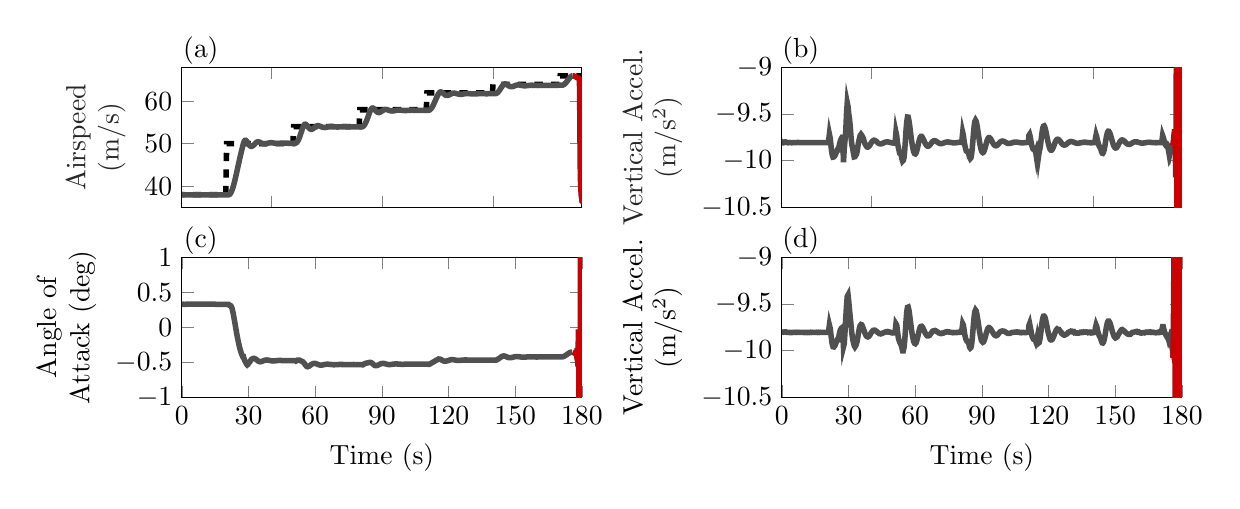 % This file was created by matlab2tikz.
%
%The latest updates can be retrieved from
%  http://www.mathworks.com/matlabcentral/fileexchange/22022-matlab2tikz-matlab2tikz
%where you can also make suggestions and rate matlab2tikz.
%

\definecolor{mycolor1}{rgb}{0.314,0.314,0.314}%
\definecolor{red}{rgb}{0.8,0,0}%
\begin{tikzpicture}

\begin{axis}[%
width=2in,
height=0.70in,
at={(0in,0in)},
scale only axis,
xmin=10,
xmax=190,
ymin=35,
ymax=68,
xticklabels={\empty},
ylabel style={font=\color{white!15!black}},
ylabel={Airspeed \\ (m/s)},
ylabel style={align=center},
title={(a)},
title style = {yshift=-3mm, xshift=-23mm},
axis background/.style={fill=white}
]
\addplot [color=black, dashed, line width=2.0pt]
  table[row sep=crcr]{%
0	38.0\\
0.319	38.0\\
28.932	38.0\\
29.339	38.0\\
29.743	38.0\\
30.15	50.0\\
59.958	50.0\\
60.298	54.0\\
89.763	54.0\\
90.082	58.0\\
119.684	58.0\\
119.981	58.0\\
120.28	62.0\\
149.455	62.0\\
149.732	62.0\\
150.008	64.0\\
179.686	64.0\\
179.958	64.0\\
180.228	66.0\\
180.501	66.0\\
197.532	66.0\\
};\label{line:ref}
\addplot [color=mycolor1, line width=2.0pt]
  table[row sep=crcr]{%
0	38.0\\
0.319	37.981\\
0.632	37.959\\
1.014	37.921\\
1.4	37.889\\
1.803	37.884\\
2.209	37.906\\
2.613	37.938\\
3.017	37.971\\
3.424	37.996\\
3.828	38.007\\
4.232	38.004\\
4.638	37.99\\
5.045	37.969\\
5.449	37.947\\
5.853	37.927\\
6.259	37.912\\
6.665	37.904\\
7.069	37.904\\
7.475	37.909\\
7.88	37.918\\
8.284	37.929\\
8.691	37.939\\
9.096	37.947\\
9.503	37.952\\
9.907	37.954\\
10.312	37.952\\
10.718	37.949\\
11.122	37.945\\
11.529	37.941\\
11.933	37.938\\
12.337	37.936\\
12.745	37.936\\
13.149	37.937\\
13.553	37.938\\
13.959	37.941\\
14.364	37.943\\
14.768	37.946\\
15.151	37.947\\
15.555	37.948\\
15.963	37.948\\
16.368	37.948\\
16.773	37.947\\
17.18	37.947\\
17.584	37.946\\
17.99	37.946\\
18.396	37.946\\
18.8	37.946\\
19.206	37.947\\
19.611	37.947\\
20.015	37.948\\
20.421	37.949\\
20.827	37.95\\
21.231	37.95\\
21.638	37.95\\
22.042	37.951\\
22.449	37.951\\
22.853	37.951\\
23.259	37.951\\
23.664	37.951\\
24.069	37.951\\
24.475	37.951\\
24.88	37.952\\
25.285	37.952\\
25.69	37.953\\
26.094	37.953\\
26.501	37.953\\
26.905	37.954\\
27.312	37.954\\
27.716	37.954\\
28.123	37.954\\
28.527	37.955\\
28.932	37.955\\
29.339	37.955\\
29.743	37.955\\
30.15	37.956\\
30.554	37.956\\
30.959	37.958\\
31.365	38.019\\
31.772	38.218\\
32.179	38.576\\
32.587	39.085\\
32.994	39.719\\
33.4	40.458\\
33.807	41.286\\
34.216	42.187\\
34.633	43.161\\
35.043	44.158\\
35.45	45.143\\
35.858	46.102\\
36.266	47.038\\
36.666	47.93\\
37.034	48.731\\
37.383	49.47\\
37.709	50.079\\
38.053	50.539\\
38.387	50.772\\
38.72	50.791\\
39.057	50.642\\
39.407	50.382\\
39.755	50.09\\
40.099	49.818\\
40.446	49.596\\
40.791	49.446\\
41.144	49.376\\
41.492	49.389\\
41.84	49.477\\
42.189	49.623\\
42.532	49.804\\
42.873	49.994\\
43.217	50.174\\
43.558	50.319\\
43.897	50.412\\
44.237	50.45\\
44.575	50.434\\
44.914	50.376\\
45.252	50.291\\
45.593	50.193\\
45.935	50.099\\
46.278	50.021\\
46.621	49.965\\
46.962	49.936\\
47.304	49.935\\
47.649	49.958\\
47.993	49.998\\
48.33	50.05\\
48.672	50.105\\
49.013	50.155\\
49.355	50.195\\
49.695	50.221\\
50.036	50.231\\
50.381	50.225\\
50.723	50.207\\
51.067	50.181\\
51.411	50.15\\
51.753	50.121\\
52.098	50.096\\
52.441	50.078\\
52.781	50.068\\
53.124	50.067\\
53.465	50.073\\
53.811	50.085\\
54.152	50.099\\
54.493	50.115\\
54.835	50.129\\
55.177	50.141\\
55.517	50.148\\
55.856	50.15\\
56.198	50.147\\
56.541	50.142\\
56.885	50.133\\
57.229	50.124\\
57.57	50.114\\
57.912	50.106\\
58.251	50.101\\
58.592	50.097\\
58.935	50.096\\
59.276	50.098\\
59.616	50.101\\
59.958	50.105\\
60.298	50.109\\
60.641	50.113\\
60.985	50.118\\
61.327	50.165\\
61.665	50.293\\
62.005	50.516\\
62.341	50.822\\
62.677	51.202\\
63.011	51.646\\
63.339	52.134\\
63.661	52.648\\
63.986	53.181\\
64.309	53.676\\
64.624	54.089\\
64.94	54.393\\
65.251	54.561\\
65.566	54.593\\
65.882	54.507\\
66.195	54.34\\
66.511	54.129\\
66.834	53.906\\
67.152	53.709\\
67.473	53.548\\
67.793	53.442\\
68.114	53.393\\
68.433	53.402\\
68.753	53.461\\
69.075	53.563\\
69.394	53.691\\
69.716	53.833\\
70.037	53.971\\
70.355	54.089\\
70.673	54.177\\
70.992	54.228\\
71.308	54.241\\
71.626	54.219\\
71.944	54.17\\
72.261	54.104\\
72.579	54.03\\
72.898	53.958\\
73.212	53.897\\
73.53	53.851\\
73.847	53.824\\
74.169	53.815\\
74.488	53.825\\
74.811	53.851\\
75.13	53.887\\
75.449	53.928\\
75.769	53.97\\
76.086	54.008\\
76.405	54.038\\
76.721	54.057\\
77.039	54.066\\
77.357	54.063\\
77.678	54.051\\
77.994	54.033\\
78.314	54.01\\
78.631	53.988\\
78.947	53.967\\
79.263	53.95\\
79.579	53.939\\
79.899	53.933\\
80.219	53.934\\
80.536	53.939\\
80.856	53.949\\
81.173	53.961\\
81.492	53.974\\
81.811	53.986\\
82.13	53.996\\
82.45	54.004\\
82.765	54.008\\
83.083	54.008\\
83.402	54.006\\
83.719	54.001\\
84.041	53.995\\
84.357	53.988\\
84.673	53.981\\
84.99	53.976\\
85.31	53.971\\
85.63	53.969\\
85.949	53.968\\
86.269	53.969\\
86.587	53.972\\
86.904	53.975\\
87.226	53.979\\
87.544	53.983\\
87.865	53.986\\
88.182	53.989\\
88.498	53.991\\
88.815	53.992\\
89.13	53.991\\
89.447	53.99\\
89.763	53.989\\
90.082	53.987\\
90.4	53.984\\
90.72	53.983\\
91.039	53.985\\
91.358	54.029\\
91.676	54.14\\
91.992	54.323\\
92.305	54.569\\
92.614	54.868\\
92.929	55.223\\
93.241	55.615\\
93.548	56.034\\
93.852	56.474\\
94.16	56.93\\
94.461	57.362\\
94.762	57.748\\
95.059	58.059\\
95.35	58.274\\
95.646	58.391\\
95.941	58.405\\
96.234	58.335\\
96.529	58.202\\
96.825	58.032\\
97.12	57.852\\
97.418	57.681\\
97.712	57.538\\
98.012	57.428\\
98.313	57.362\\
98.614	57.341\\
98.914	57.364\\
99.213	57.423\\
99.512	57.511\\
99.812	57.619\\
100.114	57.733\\
100.407	57.842\\
100.702	57.937\\
101.001	58.012\\
101.296	58.06\\
101.591	58.079\\
101.886	58.072\\
102.181	58.042\\
102.477	57.996\\
102.773	57.94\\
103.07	57.88\\
103.366	57.823\\
103.663	57.775\\
103.958	57.739\\
104.256	57.716\\
104.553	57.708\\
104.85	57.714\\
105.147	57.731\\
105.444	57.758\\
105.74	57.79\\
106.036	57.824\\
106.337	57.858\\
106.633	57.886\\
106.929	57.909\\
107.226	57.923\\
107.521	57.929\\
107.818	57.928\\
108.115	57.919\\
108.409	57.906\\
108.705	57.889\\
109.001	57.872\\
109.296	57.855\\
109.596	57.84\\
109.891	57.829\\
110.188	57.822\\
110.482	57.819\\
110.779	57.821\\
111.075	57.826\\
111.373	57.835\\
111.672	57.845\\
111.97	57.855\\
112.264	57.866\\
112.554	57.875\\
112.851	57.882\\
113.147	57.887\\
113.445	57.889\\
113.742	57.89\\
114.038	57.888\\
114.336	57.884\\
114.635	57.879\\
114.93	57.874\\
115.226	57.87\\
115.524	57.865\\
115.82	57.862\\
116.12	57.86\\
116.42	57.86\\
116.715	57.861\\
117.01	57.863\\
117.311	57.866\\
117.607	57.869\\
117.905	57.872\\
118.201	57.876\\
118.496	57.879\\
118.793	57.882\\
119.09	57.884\\
119.388	57.885\\
119.684	57.885\\
119.981	57.885\\
120.28	57.884\\
120.575	57.883\\
120.873	57.882\\
121.168	57.894\\
121.469	57.949\\
121.765	58.055\\
122.06	58.213\\
122.355	58.416\\
122.647	58.657\\
122.937	58.93\\
123.224	59.228\\
123.517	59.553\\
123.804	59.889\\
124.088	60.235\\
124.373	60.576\\
124.656	60.903\\
124.938	61.219\\
125.217	61.52\\
125.499	61.782\\
125.774	61.982\\
126.053	62.121\\
126.331	62.193\\
126.61	62.199\\
126.886	62.15\\
127.166	62.058\\
127.441	61.942\\
127.718	61.813\\
127.997	61.685\\
128.274	61.571\\
128.553	61.478\\
128.834	61.411\\
129.11	61.375\\
129.393	61.368\\
129.675	61.39\\
129.956	61.435\\
130.234	61.499\\
130.513	61.574\\
130.79	61.653\\
131.069	61.731\\
131.348	61.8\\
131.625	61.856\\
131.906	61.896\\
132.181	61.917\\
132.464	61.92\\
132.739	61.907\\
133.017	61.881\\
133.293	61.846\\
133.572	61.805\\
133.851	61.764\\
134.129	61.724\\
134.406	61.691\\
134.688	61.665\\
134.969	61.648\\
135.249	61.64\\
135.529	61.643\\
135.812	61.653\\
136.089	61.67\\
136.368	61.692\\
136.644	61.716\\
136.921	61.74\\
137.197	61.763\\
137.477	61.783\\
137.755	61.798\\
138.033	61.807\\
138.312	61.812\\
138.588	61.811\\
138.869	61.806\\
139.147	61.797\\
139.422	61.787\\
139.703	61.775\\
139.984	61.763\\
140.26	61.752\\
140.538	61.744\\
140.817	61.737\\
141.097	61.734\\
141.373	61.734\\
141.656	61.736\\
141.935	61.741\\
142.215	61.747\\
142.493	61.755\\
142.77	61.763\\
143.046	61.771\\
143.325	61.778\\
143.601	61.784\\
143.881	61.788\\
144.16	61.791\\
144.439	61.792\\
144.717	61.792\\
145.0	61.791\\
145.277	61.788\\
145.557	61.786\\
145.837	61.783\\
146.116	61.78\\
146.396	61.777\\
146.674	61.776\\
146.954	61.775\\
147.227	61.775\\
147.501	61.776\\
147.783	61.777\\
148.06	61.779\\
148.341	61.782\\
148.618	61.785\\
148.894	61.788\\
149.175	61.791\\
149.455	61.793\\
149.732	61.796\\
150.008	61.797\\
150.285	61.798\\
150.561	61.799\\
150.836	61.8\\
151.112	61.806\\
151.389	61.838\\
151.665	61.905\\
151.942	62.007\\
152.221	62.142\\
152.499	62.306\\
152.774	62.492\\
153.042	62.692\\
153.314	62.911\\
153.588	63.14\\
153.863	63.368\\
154.138	63.58\\
154.408	63.763\\
154.679	63.911\\
154.952	64.015\\
155.223	64.072\\
155.497	64.085\\
155.767	64.057\\
156.039	63.998\\
156.312	63.915\\
156.58	63.823\\
156.854	63.725\\
157.124	63.635\\
157.399	63.556\\
157.674	63.495\\
157.945	63.456\\
158.218	63.438\\
158.487	63.441\\
158.763	63.464\\
159.034	63.502\\
159.307	63.553\\
159.582	63.61\\
159.85	63.668\\
160.125	63.724\\
160.397	63.773\\
160.667	63.812\\
160.937	63.838\\
161.212	63.852\\
161.48	63.853\\
161.748	63.843\\
162.015	63.824\\
162.29	63.797\\
162.558	63.768\\
162.83	63.737\\
163.104	63.708\\
163.371	63.684\\
163.642	63.664\\
163.917	63.65\\
164.19	63.644\\
164.465	63.645\\
164.738	63.652\\
165.013	63.664\\
165.29	63.68\\
165.56	63.698\\
165.836	63.717\\
166.106	63.734\\
166.382	63.75\\
166.653	63.763\\
166.928	63.772\\
167.201	63.777\\
167.469	63.778\\
167.744	63.776\\
168.012	63.771\\
168.286	63.764\\
168.557	63.756\\
168.83	63.747\\
169.103	63.738\\
169.374	63.731\\
169.646	63.726\\
169.91	63.722\\
170.184	63.721\\
170.454	63.722\\
170.721	63.724\\
170.993	63.728\\
171.264	63.734\\
171.534	63.74\\
171.804	63.746\\
172.075	63.752\\
172.35	63.758\\
172.622	63.763\\
172.893	63.766\\
173.165	63.769\\
173.439	63.77\\
173.711	63.77\\
173.983	63.769\\
174.255	63.768\\
174.526	63.766\\
174.795	63.764\\
175.063	63.762\\
175.33	63.76\\
175.601	63.759\\
175.876	63.758\\
176.15	63.758\\
176.424	63.759\\
176.696	63.76\\
176.969	63.762\\
177.242	63.764\\
177.517	63.767\\
177.784	63.769\\
178.053	63.772\\
178.329	63.774\\
178.601	63.776\\
178.87	63.778\\
179.14	63.779\\
179.414	63.78\\
179.686	63.781\\
179.958	63.782\\
180.228	63.782\\
180.501	63.782\\
180.78	63.782\\
181.049	63.784\\
181.321	63.805\\
181.598	63.854\\
181.867	63.93\\
182.137	64.032\\
182.407	64.158\\
182.677	64.304\\
182.943	64.463\\
183.214	64.639\\
183.482	64.824\\
183.749	65.015\\
184.015	65.204\\
184.284	65.389\\
184.55	65.564\\
184.817	65.719\\
185.083	65.844\\
185.338	65.932\\
185.579	65.985\\
185.808	66.008\\
};\label{line:com}

\addplot [color=red, line width=2.0pt]
  table[row sep=crcr]{%
185.808	66.008\\
186.025	66.007\\
186.229	65.988\\
186.418	65.956\\
186.597	65.917\\
186.766	65.874\\
186.932	65.829\\
187.088	65.783\\
187.237	65.739\\
187.382	65.696\\
187.516	65.66\\
187.654	65.625\\
187.785	65.59\\
187.921	65.555\\
188.053	65.53\\
188.19	65.508\\
188.307	65.482\\
188.432	65.455\\
188.552	65.431\\
188.689	65.378\\
188.826	65.105\\
188.968	63.026\\
189.108	52.512\\
189.3	41.966\\
189.653	37.989\\
190.043	36.442\\
190.411	36.326\\
190.817	36.405\\
191.203	36.616\\
191.561	37.092\\
191.997	37.752\\
192.404	38.435\\
192.811	39.21\\
193.217	40.051\\
193.624	40.939\\
194.032	41.867\\
194.44	42.824\\
194.847	43.775\\
195.256	44.703\\
195.664	45.608\\
196.073	46.488\\
196.477	47.337\\
196.83	48.065\\
197.021	48.474\\
197.263	48.944\\
197.532	49.288\\
};
\end{axis}

\begin{axis}[%
width=2in,
height=0.70in,
at={(3in,0in)},
scale only axis,
xmin=10,
xmax=190,
ymin=-10.5,
ymax=-9,
ylabel style={font=\color{white!15!black}},
ylabel={Vertical Accel. \\ (m/s$^2$)},
xticklabels={\empty},
ylabel style={align=center},
title style = {yshift=-3mm, xshift=-23mm},
title={(b)},
axis background/.style={fill=white}
]
\addplot [color=mycolor1, line width=2.0pt]
  table[row sep=crcr]{%
0	-9.775\\
10 10\\
0.319	-9.875\\
0.632	-9.912\\
1.014	-9.725\\
1.4	-9.999\\
1.803	-9.818\\
2.209	-9.618\\
2.613	-9.683\\
3.017	-9.889\\
3.424	-9.921\\
3.828	-9.783\\
4.232	-9.704\\
4.638	-9.765\\
5.045	-9.836\\
5.449	-9.816\\
5.853	-9.759\\
6.259	-9.761\\
6.665	-9.809\\
7.069	-9.832\\
7.475	-9.812\\
7.88	-9.793\\
8.284	-9.804\\
8.691	-9.821\\
9.096	-9.818\\
9.503	-9.802\\
9.907	-9.796\\
10.312	-9.803\\
10.718	-9.808\\
11.122	-9.804\\
11.529	-9.799\\
11.933	-9.801\\
12.337	-9.807\\
12.745	-9.809\\
13.149	-9.807\\
13.553	-9.806\\
13.959	-9.808\\
14.364	-9.809\\
14.768	-9.808\\
15.151	-9.806\\
15.555	-9.806\\
15.963	-9.806\\
16.368	-9.806\\
16.773	-9.806\\
17.18	-9.805\\
17.584	-9.806\\
17.99	-9.806\\
18.396	-9.807\\
18.8	-9.807\\
19.206	-9.807\\
19.611	-9.807\\
20.015	-9.807\\
20.421	-9.807\\
20.827	-9.807\\
21.231	-9.807\\
21.638	-9.807\\
22.042	-9.806\\
22.449	-9.806\\
22.853	-9.806\\
23.259	-9.806\\
23.664	-9.806\\
24.069	-9.807\\
24.475	-9.807\\
24.88	-9.807\\
25.285	-9.807\\
25.69	-9.807\\
26.094	-9.807\\
26.501	-9.807\\
26.905	-9.807\\
27.312	-9.807\\
27.716	-9.807\\
28.123	-9.807\\
28.527	-9.807\\
28.932	-9.807\\
29.339	-9.807\\
29.743	-9.807\\
30.15	-9.807\\
30.554	-9.807\\
30.959	-9.801\\
31.365	-9.717\\
31.772	-9.764\\
32.179	-9.861\\
32.587	-9.933\\
32.994	-9.962\\
33.4	-9.96\\
33.807	-9.948\\
34.216	-9.928\\
34.633	-9.901\\
35.043	-9.881\\
35.45	-9.882\\
35.858	-9.83\\
36.266	-9.791\\
36.666	-9.767\\
37.034	-9.752\\
37.383	-9.754\\
37.709	-10.017\\
38.053	-9.87\\
38.387	-9.783\\
38.72	-9.693\\
39.057	-9.505\\
39.407	-9.38\\
39.755	-9.42\\
40.099	-9.504\\
40.446	-9.559\\
40.791	-9.645\\
41.144	-9.759\\
41.492	-9.83\\
41.84	-9.868\\
42.189	-9.919\\
42.532	-9.96\\
42.873	-9.958\\
43.217	-9.944\\
43.558	-9.932\\
43.897	-9.895\\
44.237	-9.838\\
44.575	-9.794\\
44.914	-9.76\\
45.252	-9.729\\
45.593	-9.718\\
45.935	-9.729\\
46.278	-9.744\\
46.621	-9.763\\
46.962	-9.789\\
47.304	-9.813\\
47.649	-9.83\\
47.993	-9.844\\
48.33	-9.854\\
48.672	-9.855\\
49.013	-9.85\\
49.355	-9.842\\
49.695	-9.83\\
50.036	-9.816\\
50.381	-9.802\\
50.723	-9.792\\
51.067	-9.785\\
51.411	-9.781\\
51.753	-9.783\\
52.098	-9.787\\
52.441	-9.793\\
52.781	-9.8\\
53.124	-9.808\\
53.465	-9.814\\
53.811	-9.818\\
54.152	-9.82\\
54.493	-9.821\\
54.835	-9.819\\
55.177	-9.817\\
55.517	-9.813\\
55.856	-9.809\\
56.198	-9.805\\
56.541	-9.802\\
56.885	-9.8\\
57.229	-9.799\\
57.57	-9.799\\
57.912	-9.801\\
58.251	-9.802\\
58.592	-9.805\\
58.935	-9.807\\
59.276	-9.809\\
59.616	-9.81\\
59.958	-9.811\\
60.298	-9.811\\
60.641	-9.811\\
60.985	-9.797\\
61.327	-9.695\\
61.665	-9.733\\
62.005	-9.809\\
62.341	-9.852\\
62.677	-9.887\\
63.011	-9.921\\
63.339	-9.926\\
63.661	-9.935\\
63.986	-9.98\\
64.309	-10.005\\
64.624	-9.997\\
64.94	-9.97\\
65.251	-9.898\\
65.566	-9.784\\
65.882	-9.669\\
66.195	-9.58\\
66.511	-9.533\\
66.834	-9.534\\
67.152	-9.569\\
67.473	-9.621\\
67.793	-9.681\\
68.114	-9.742\\
68.433	-9.798\\
68.753	-9.845\\
69.075	-9.884\\
69.394	-9.911\\
69.716	-9.925\\
70.037	-9.928\\
70.355	-9.918\\
70.673	-9.897\\
70.992	-9.867\\
71.308	-9.832\\
71.626	-9.798\\
71.944	-9.769\\
72.261	-9.75\\
72.579	-9.741\\
72.898	-9.741\\
73.212	-9.75\\
73.53	-9.764\\
73.847	-9.78\\
74.169	-9.798\\
74.488	-9.815\\
74.811	-9.828\\
75.13	-9.838\\
75.449	-9.844\\
75.769	-9.846\\
76.086	-9.843\\
76.405	-9.837\\
76.721	-9.828\\
77.039	-9.818\\
77.357	-9.808\\
77.678	-9.798\\
77.994	-9.792\\
78.314	-9.788\\
78.631	-9.786\\
78.947	-9.787\\
79.263	-9.791\\
79.579	-9.795\\
79.899	-9.801\\
80.219	-9.806\\
80.536	-9.811\\
80.856	-9.814\\
81.173	-9.817\\
81.492	-9.818\\
81.811	-9.818\\
82.13	-9.816\\
82.45	-9.814\\
82.765	-9.811\\
83.083	-9.808\\
83.402	-9.805\\
83.719	-9.803\\
84.041	-9.801\\
84.357	-9.8\\
84.673	-9.8\\
84.99	-9.801\\
85.31	-9.802\\
85.63	-9.804\\
85.949	-9.805\\
86.269	-9.807\\
86.587	-9.808\\
86.904	-9.809\\
87.226	-9.81\\
87.544	-9.81\\
87.865	-9.81\\
88.182	-9.809\\
88.498	-9.808\\
88.815	-9.807\\
89.13	-9.806\\
89.447	-9.805\\
89.763	-9.805\\
90.082	-9.805\\
90.4	-9.804\\
90.72	-9.805\\
91.039	-9.777\\
91.358	-9.698\\
91.676	-9.73\\
91.992	-9.794\\
92.305	-9.833\\
92.614	-9.867\\
92.929	-9.895\\
93.241	-9.902\\
93.548	-9.904\\
93.852	-9.909\\
94.16	-9.936\\
94.461	-9.964\\
94.762	-9.978\\
95.059	-9.97\\
95.35	-9.936\\
95.646	-9.873\\
95.941	-9.788\\
96.234	-9.7\\
96.529	-9.627\\
96.825	-9.581\\
97.12	-9.567\\
97.418	-9.579\\
97.712	-9.61\\
98.012	-9.653\\
98.313	-9.701\\
98.614	-9.75\\
98.914	-9.796\\
99.213	-9.836\\
99.512	-9.87\\
99.812	-9.894\\
100.114	-9.909\\
100.407	-9.914\\
100.702	-9.91\\
101.001	-9.896\\
101.296	-9.875\\
101.591	-9.85\\
101.886	-9.822\\
102.181	-9.797\\
102.477	-9.776\\
102.773	-9.761\\
103.07	-9.754\\
103.366	-9.754\\
103.663	-9.759\\
103.958	-9.768\\
104.256	-9.78\\
104.553	-9.794\\
104.85	-9.807\\
105.147	-9.819\\
105.444	-9.829\\
105.74	-9.836\\
106.036	-9.84\\
106.337	-9.841\\
106.633	-9.839\\
106.929	-9.834\\
107.226	-9.827\\
107.521	-9.819\\
107.818	-9.811\\
108.115	-9.804\\
108.409	-9.797\\
108.705	-9.793\\
109.001	-9.791\\
109.296	-9.79\\
109.596	-9.791\\
109.891	-9.794\\
110.188	-9.797\\
110.482	-9.801\\
110.779	-9.806\\
111.075	-9.809\\
111.373	-9.813\\
111.672	-9.815\\
111.97	-9.816\\
112.264	-9.816\\
112.554	-9.816\\
112.851	-9.814\\
113.147	-9.812\\
113.445	-9.81\\
113.742	-9.808\\
114.038	-9.805\\
114.336	-9.804\\
114.635	-9.802\\
114.93	-9.801\\
115.226	-9.801\\
115.524	-9.801\\
115.82	-9.802\\
116.12	-9.803\\
116.42	-9.805\\
116.715	-9.806\\
117.01	-9.807\\
117.311	-9.808\\
117.607	-9.809\\
117.905	-9.809\\
118.201	-9.809\\
118.496	-9.809\\
118.793	-9.809\\
119.09	-9.808\\
119.388	-9.807\\
119.684	-9.807\\
119.981	-9.806\\
120.28	-9.805\\
120.575	-9.805\\
120.873	-9.804\\
121.168	-9.73\\
121.469	-9.719\\
121.765	-9.745\\
122.06	-9.792\\
122.355	-9.829\\
122.647	-9.852\\
122.937	-9.872\\
123.224	-9.881\\
123.517	-9.885\\
123.804	-9.885\\
124.088	-9.89\\
124.373	-9.935\\
124.656	-9.88\\
124.938	-9.86\\
125.217	-9.875\\
125.499	-9.95\\
125.774	-9.904\\
126.053	-9.878\\
126.331	-9.844\\
126.61	-9.783\\
126.886	-9.73\\
127.166	-9.682\\
127.441	-9.647\\
127.718	-9.631\\
127.997	-9.628\\
128.274	-9.641\\
128.553	-9.662\\
128.834	-9.692\\
129.11	-9.724\\
129.393	-9.758\\
129.675	-9.792\\
129.956	-9.822\\
130.234	-9.848\\
130.513	-9.868\\
130.79	-9.882\\
131.069	-9.888\\
131.348	-9.888\\
131.625	-9.881\\
131.906	-9.869\\
132.181	-9.854\\
132.464	-9.836\\
132.739	-9.818\\
133.017	-9.801\\
133.293	-9.788\\
133.572	-9.778\\
133.851	-9.772\\
134.129	-9.771\\
134.406	-9.773\\
134.688	-9.778\\
134.969	-9.786\\
135.249	-9.794\\
135.529	-9.803\\
135.812	-9.813\\
136.089	-9.82\\
136.368	-9.827\\
136.644	-9.831\\
136.921	-9.833\\
137.197	-9.833\\
137.477	-9.832\\
137.755	-9.828\\
138.033	-9.824\\
138.312	-9.819\\
138.588	-9.813\\
138.869	-9.807\\
139.147	-9.803\\
139.422	-9.799\\
139.703	-9.797\\
139.984	-9.795\\
140.26	-9.796\\
140.538	-9.797\\
140.817	-9.798\\
141.097	-9.801\\
141.373	-9.803\\
141.656	-9.806\\
141.935	-9.809\\
142.215	-9.811\\
142.493	-9.813\\
142.77	-9.814\\
143.046	-9.814\\
143.325	-9.814\\
143.601	-9.813\\
143.881	-9.812\\
144.16	-9.81\\
144.439	-9.809\\
144.717	-9.807\\
145.0	-9.806\\
145.277	-9.805\\
145.557	-9.804\\
145.837	-9.803\\
146.116	-9.803\\
146.396	-9.803\\
146.674	-9.803\\
146.954	-9.804\\
147.227	-9.804\\
147.501	-9.806\\
147.783	-9.807\\
148.06	-9.807\\
148.341	-9.808\\
148.618	-9.808\\
148.894	-9.809\\
149.175	-9.808\\
149.455	-9.809\\
149.732	-9.808\\
150.008	-9.808\\
150.285	-9.807\\
150.561	-9.807\\
150.836	-9.806\\
151.112	-9.759\\
151.389	-9.724\\
151.665	-9.745\\
151.942	-9.778\\
152.221	-9.804\\
152.499	-9.828\\
152.774	-9.844\\
153.042	-9.855\\
153.314	-9.863\\
153.588	-9.885\\
153.863	-9.907\\
154.138	-9.92\\
154.408	-9.922\\
154.679	-9.912\\
154.952	-9.89\\
155.223	-9.859\\
155.497	-9.82\\
155.767	-9.78\\
156.039	-9.743\\
156.312	-9.714\\
156.58	-9.694\\
156.854	-9.685\\
157.124	-9.686\\
157.399	-9.695\\
157.674	-9.711\\
157.945	-9.731\\
158.218	-9.753\\
158.487	-9.777\\
158.763	-9.8\\
159.034	-9.821\\
159.307	-9.839\\
159.582	-9.852\\
159.85	-9.861\\
160.125	-9.865\\
160.397	-9.864\\
160.667	-9.859\\
160.937	-9.85\\
161.212	-9.839\\
161.48	-9.826\\
161.748	-9.814\\
162.015	-9.802\\
162.29	-9.792\\
162.558	-9.785\\
162.83	-9.78\\
163.104	-9.778\\
163.371	-9.78\\
163.642	-9.783\\
163.917	-9.788\\
164.19	-9.794\\
164.465	-9.801\\
164.738	-9.807\\
165.013	-9.814\\
165.29	-9.819\\
165.56	-9.823\\
165.836	-9.825\\
166.106	-9.826\\
166.382	-9.826\\
166.653	-9.824\\
166.928	-9.821\\
167.201	-9.817\\
167.469	-9.813\\
167.744	-9.809\\
168.012	-9.805\\
168.286	-9.803\\
168.557	-9.8\\
168.83	-9.799\\
169.103	-9.798\\
169.374	-9.798\\
169.646	-9.799\\
169.91	-9.8\\
170.184	-9.803\\
170.454	-9.804\\
170.721	-9.806\\
170.993	-9.808\\
171.264	-9.81\\
171.534	-9.811\\
171.804	-9.812\\
172.075	-9.812\\
172.35	-9.812\\
172.622	-9.812\\
172.893	-9.81\\
173.165	-9.81\\
173.439	-9.808\\
173.711	-9.807\\
173.983	-9.806\\
174.255	-9.805\\
174.526	-9.805\\
174.795	-9.804\\
175.063	-9.804\\
175.33	-9.803\\
175.601	-9.804\\
175.876	-9.804\\
176.15	-9.805\\
176.424	-9.806\\
176.696	-9.806\\
176.969	-9.807\\
177.242	-9.807\\
177.517	-9.808\\
177.784	-9.808\\
178.053	-9.808\\
178.329	-9.809\\
178.601	-9.808\\
178.87	-9.808\\
179.14	-9.807\\
179.414	-9.807\\
179.686	-9.806\\
179.958	-9.806\\
180.228	-9.807\\
180.501	-9.805\\
180.78	-9.806\\
181.049	-9.782\\
181.321	-9.732\\
181.598	-9.75\\
181.867	-9.773\\
182.137	-9.797\\
182.407	-9.817\\
182.677	-9.832\\
182.943	-9.842\\
183.214	-9.85\\
183.482	-9.851\\
183.749	-9.857\\
184.015	-9.895\\
184.284	-9.858\\
184.55	-9.867\\
184.817	-9.908\\
185.083	-9.882\\
185.338	-9.871\\
185.579	-9.846\\
185.808	-9.838\\
};

\addplot [color=red, line width=2.0pt]
  table[row sep=crcr]{%
185.808	-9.838\\
186.025	-9.816\\
186.229	-9.776\\
186.418	-9.73\\
186.597	-9.693\\
186.766	-9.693\\
186.932	-9.768\\
187.088	-9.969\\
187.237	-10.18\\
187.382	-9.66\\
187.516	-8.666\\
187.654	-9.623\\
187.785	-11.774\\
187.921	-9.855\\
188.053	-5.74\\
188.19	-10.654\\
188.307	-11.535\\
188.432	-10.805\\
188.552	-15.502\\
188.689	-11.157\\
188.826	97.622\\
188.968	133.325\\
189.108	181.666\\
189.3	178.837\\
189.653	-31.838\\
190.043	61.863\\
190.411	-41.885\\
190.817	-9.937\\
191.203	-5.47\\
191.561	-10.101\\
};
\end{axis}

\begin{axis}[%
width=2in,
height=0.70in,
at={(3in,-.95in)},
scale only axis,
xmin=10,
xmax=190,
xlabel={Time (s)},
ymin=-10.5,
ymax=-9,
xtick = {10,40,70,100,130,160,190},
xticklabels= { 0,30,60,90,120,150,180},
ylabel={Vertical Accel. \\ (m/s$^2$)},
ylabel style={align=center},
title style = {yshift=-3mm, xshift=-23mm},
title={(d)},
axis background/.style={fill=white}
]
\addplot [color=mycolor1, line width=2.0pt]
  table[row sep=crcr]{%
 9.907	-9.803\\
10.312	-9.803\\
10.718	-9.805\\
11.122	-9.801\\
11.529	-9.802\\
11.933	-9.802\\
12.337	-9.806\\
12.745	-9.806\\
13.149	-9.806\\
13.553	-9.808\\
13.959	-9.807\\
14.364	-9.809\\
14.768	-9.807\\
15.151	-9.806\\
15.555	-9.806\\
15.963	-9.805\\
16.368	-9.807\\
16.773	-9.805\\
17.18	-9.806\\
17.584	-9.805\\
17.99	-9.807\\
18.396	-9.806\\
18.8	-9.806\\
19.206	-9.806\\
19.611	-9.807\\
20.015	-9.808\\
20.421	-9.806\\
20.827	-9.808\\
21.231	-9.806\\
21.638	-9.808\\
22.042	-9.806\\
22.449	-9.808\\
22.853	-9.805\\
23.259	-9.807\\
23.664	-9.805\\
24.069	-9.806\\
24.475	-9.806\\
24.88	-9.807\\
25.285	-9.807\\
25.69	-9.805\\
26.094	-9.808\\
26.501	-9.805\\
26.905	-9.807\\
27.312	-9.805\\
27.716	-9.807\\
28.123	-9.806\\
28.527	-9.807\\
28.932	-9.807\\
29.339	-9.807\\
29.743	-9.807\\
30.15	-9.807\\
30.554	-9.807\\
30.959	-9.801\\
31.365	-9.728\\
31.772	-9.768\\
32.179	-9.854\\
32.587	-9.925\\
32.994	-9.96\\
33.4	-9.962\\
33.807	-9.951\\
34.216	-9.928\\
34.633	-9.897\\
35.043	-9.88\\
35.45	-9.882\\
35.858	-9.821\\
36.266	-9.782\\
36.666	-9.764\\
37.034	-9.757\\
37.383	-9.75\\
37.709	-9.961\\
38.053	-9.929\\
38.387	-9.804\\
38.72	-9.654\\
39.057	-9.527\\
39.407	-9.421\\
39.755	-9.406\\
40.099	-9.48\\
40.446	-9.57\\
40.791	-9.651\\
41.144	-9.739\\
41.492	-9.821\\
41.84	-9.877\\
42.189	-9.915\\
42.532	-9.948\\
42.873	-9.962\\
43.217	-9.95\\
43.558	-9.927\\
43.897	-9.896\\
44.237	-9.846\\
44.575	-9.797\\
44.914	-9.758\\
45.252	-9.732\\
45.593	-9.722\\
45.935	-9.725\\
46.278	-9.743\\
46.621	-9.764\\
46.962	-9.787\\
47.304	-9.81\\
47.649	-9.83\\
47.993	-9.845\\
48.33	-9.852\\
48.672	-9.855\\
49.013	-9.851\\
49.355	-9.843\\
49.695	-9.831\\
50.036	-9.817\\
50.381	-9.803\\
50.723	-9.793\\
51.067	-9.784\\
51.411	-9.783\\
51.753	-9.782\\
52.098	-9.787\\
52.441	-9.793\\
52.781	-9.8\\
53.124	-9.807\\
53.465	-9.813\\
53.811	-9.819\\
54.152	-9.819\\
54.493	-9.822\\
54.835	-9.818\\
55.177	-9.818\\
55.517	-9.812\\
55.856	-9.809\\
56.198	-9.805\\
56.541	-9.803\\
56.885	-9.799\\
57.229	-9.801\\
57.57	-9.798\\
57.912	-9.802\\
58.251	-9.801\\
58.592	-9.805\\
58.935	-9.806\\
59.276	-9.81\\
59.616	-9.809\\
59.958	-9.812\\
60.298	-9.81\\
60.641	-9.811\\
60.985	-9.794\\
61.327	-9.715\\
61.665	-9.728\\
62.005	-9.795\\
62.341	-9.856\\
62.677	-9.889\\
63.011	-9.91\\
63.339	-9.925\\
63.661	-9.942\\
63.986	-9.971\\
64.309	-10.003\\
64.624	-10.003\\
64.94	-9.969\\
65.251	-9.9\\
65.566	-9.794\\
65.882	-9.674\\
66.195	-9.584\\
66.511	-9.538\\
66.834	-9.535\\
67.152	-9.565\\
67.473	-9.62\\
67.793	-9.679\\
68.114	-9.736\\
68.433	-9.795\\
68.753	-9.843\\
69.075	-9.88\\
69.394	-9.909\\
69.716	-9.924\\
70.037	-9.928\\
70.355	-9.92\\
70.673	-9.897\\
70.992	-9.868\\
71.308	-9.835\\
71.626	-9.801\\
71.944	-9.77\\
72.261	-9.75\\
72.579	-9.742\\
72.898	-9.741\\
73.212	-9.748\\
73.53	-9.763\\
73.847	-9.779\\
74.169	-9.796\\
74.488	-9.815\\
74.811	-9.825\\
75.13	-9.838\\
75.449	-9.844\\
75.769	-9.844\\
76.086	-9.842\\
76.405	-9.839\\
76.721	-9.828\\
77.039	-9.818\\
77.357	-9.809\\
77.678	-9.797\\
77.994	-9.791\\
78.314	-9.789\\
78.631	-9.787\\
78.947	-9.786\\
79.263	-9.79\\
79.579	-9.796\\
79.899	-9.8\\
80.219	-9.805\\
80.536	-9.812\\
80.856	-9.814\\
81.173	-9.816\\
81.492	-9.819\\
81.811	-9.818\\
82.13	-9.814\\
82.45	-9.815\\
82.765	-9.813\\
83.083	-9.807\\
83.402	-9.804\\
83.719	-9.804\\
84.041	-9.8\\
84.357	-9.799\\
84.673	-9.8\\
84.99	-9.802\\
85.31	-9.801\\
85.63	-9.804\\
85.949	-9.806\\
86.269	-9.806\\
86.587	-9.808\\
86.904	-9.81\\
87.226	-9.808\\
87.544	-9.81\\
87.865	-9.81\\
88.182	-9.808\\
88.498	-9.807\\
88.815	-9.808\\
89.13	-9.807\\
89.447	-9.805\\
89.763	-9.804\\
90.082	-9.806\\
90.4	-9.804\\
90.72	-9.804\\
91.039	-9.771\\
91.358	-9.713\\
91.676	-9.728\\
91.992	-9.78\\
92.305	-9.832\\
92.614	-9.864\\
92.929	-9.887\\
93.241	-9.901\\
93.548	-9.905\\
93.852	-9.908\\
94.16	-9.933\\
94.461	-9.965\\
94.762	-9.975\\
95.059	-9.969\\
95.35	-9.939\\
95.646	-9.877\\
95.941	-9.793\\
96.234	-9.705\\
96.529	-9.631\\
96.825	-9.584\\
97.12	-9.567\\
97.418	-9.577\\
97.712	-9.607\\
98.012	-9.651\\
98.313	-9.695\\
98.614	-9.747\\
98.914	-9.794\\
99.213	-9.831\\
99.512	-9.867\\
99.812	-9.894\\
100.114	-9.906\\
100.407	-9.913\\
100.702	-9.909\\
101.001	-9.895\\
101.296	-9.875\\
101.591	-9.85\\
101.886	-9.822\\
102.181	-9.797\\
102.477	-9.776\\
102.773	-9.761\\
103.07	-9.754\\
103.366	-9.755\\
103.663	-9.762\\
103.958	-9.769\\
104.256	-9.78\\
104.553	-9.793\\
104.85	-9.804\\
105.147	-9.816\\
105.444	-9.827\\
105.74	-9.835\\
106.036	-9.84\\
106.337	-9.843\\
106.633	-9.841\\
106.929	-9.836\\
107.226	-9.828\\
107.521	-9.819\\
107.818	-9.81\\
108.115	-9.803\\
108.409	-9.797\\
108.705	-9.795\\
109.001	-9.792\\
109.296	-9.791\\
109.596	-9.793\\
109.891	-9.794\\
110.188	-9.795\\
110.482	-9.8\\
110.779	-9.805\\
111.075	-9.809\\
111.373	-9.814\\
111.672	-9.817\\
111.97	-9.817\\
112.264	-9.817\\
112.554	-9.816\\
112.851	-9.814\\
113.147	-9.811\\
113.445	-9.808\\
113.742	-9.806\\
114.038	-9.806\\
114.336	-9.805\\
114.635	-9.804\\
114.93	-9.803\\
115.226	-9.803\\
115.524	-9.802\\
115.82	-9.801\\
116.12	-9.804\\
116.42	-9.805\\
116.715	-9.804\\
117.01	-9.808\\
117.311	-9.809\\
117.607	-9.81\\
117.905	-9.807\\
118.201	-9.808\\
118.496	-9.807\\
118.793	-9.807\\
119.09	-9.808\\
119.388	-9.809\\
119.684	-9.809\\
119.981	-9.808\\
120.28	-9.806\\
120.575	-9.805\\
120.873	-9.802\\
121.168	-9.732\\
121.469	-9.713\\
121.765	-9.749\\
122.06	-9.785\\
122.355	-9.824\\
122.647	-9.853\\
122.937	-9.867\\
123.224	-9.879\\
123.517	-9.881\\
123.804	-9.882\\
124.088	-9.894\\
124.373	-9.912\\
124.656	-9.895\\
124.938	-9.86\\
125.217	-9.894\\
125.499	-9.921\\
125.774	-9.916\\
126.053	-9.885\\
126.331	-9.844\\
126.61	-9.792\\
126.886	-9.732\\
127.166	-9.684\\
127.441	-9.65\\
127.718	-9.633\\
127.997	-9.632\\
128.274	-9.639\\
128.553	-9.658\\
128.834	-9.69\\
129.11	-9.723\\
129.393	-9.754\\
129.675	-9.793\\
129.956	-9.819\\
130.234	-9.843\\
130.513	-9.866\\
130.79	-9.883\\
131.069	-9.887\\
131.348	-9.886\\
131.625	-9.882\\
131.906	-9.871\\
132.181	-9.854\\
132.464	-9.839\\
132.739	-9.821\\
133.017	-9.806\\
133.293	-9.79\\
133.572	-9.777\\
133.851	-9.77\\
134.129	-9.774\\
134.406	-9.774\\
134.688	-9.775\\
134.969	-9.787\\
135.249	-9.794\\
135.529	-9.801\\
135.812	-9.815\\
136.089	-9.817\\
136.368	-9.826\\
136.644	-9.831\\
136.921	-9.835\\
137.197	-9.835\\
137.477	-9.829\\
137.755	-9.828\\
138.033	-9.825\\
138.312	-9.822\\
138.588	-9.814\\
138.869	-9.806\\
139.147	-9.803\\
139.422	-9.8\\
139.703	-9.797\\
139.984	-9.793\\
140.26	-9.796\\
140.538	-9.799\\
140.817	-9.796\\
141.097	-9.799\\
141.373	-9.806\\
141.656	-9.802\\
141.935	-9.808\\
142.215	-9.813\\
142.493	-9.813\\
142.77	-9.813\\
143.046	-9.813\\
143.325	-9.814\\
143.601	-9.814\\
143.881	-9.811\\
144.16	-9.807\\
144.439	-9.809\\
144.717	-9.809\\
145.0	-9.803\\
145.277	-9.804\\
145.557	-9.805\\
145.837	-9.801\\
146.116	-9.804\\
146.396	-9.804\\
146.674	-9.803\\
146.954	-9.801\\
147.227	-9.802\\
147.501	-9.805\\
147.783	-9.81\\
148.06	-9.808\\
148.341	-9.805\\
148.618	-9.808\\
148.894	-9.811\\
149.175	-9.806\\
149.455	-9.809\\
149.732	-9.811\\
150.008	-9.81\\
150.285	-9.809\\
150.561	-9.805\\
150.836	-9.803\\
151.112	-9.754\\
151.389	-9.727\\
151.665	-9.743\\
151.942	-9.773\\
152.221	-9.803\\
152.499	-9.824\\
152.774	-9.841\\
153.042	-9.853\\
153.314	-9.863\\
153.588	-9.883\\
153.863	-9.905\\
154.138	-9.918\\
154.408	-9.92\\
154.679	-9.913\\
154.952	-9.892\\
155.223	-9.863\\
155.497	-9.825\\
155.767	-9.785\\
156.039	-9.748\\
156.312	-9.716\\
156.58	-9.695\\
156.854	-9.685\\
157.124	-9.685\\
157.399	-9.694\\
157.674	-9.709\\
157.945	-9.73\\
158.218	-9.753\\
158.487	-9.775\\
158.763	-9.801\\
159.034	-9.82\\
159.307	-9.838\\
159.582	-9.853\\
159.85	-9.859\\
160.125	-9.866\\
160.397	-9.863\\
160.667	-9.856\\
160.937	-9.851\\
161.212	-9.837\\
161.48	-9.827\\
161.748	-9.817\\
162.015	-9.804\\
162.29	-9.796\\
162.558	-9.784\\
162.83	-9.778\\
163.104	-9.776\\
163.371	-9.781\\
163.642	-9.784\\
163.917	-9.789\\
164.19	-9.795\\
164.465	-9.804\\
164.738	-9.808\\
165.013	-9.815\\
165.29	-9.818\\
165.56	-9.824\\
165.836	-9.825\\
166.106	-9.827\\
166.382	-9.828\\
166.653	-9.825\\
166.928	-9.825\\
167.201	-9.819\\
167.469	-9.813\\
167.744	-9.806\\
168.012	-9.805\\
168.286	-9.805\\
168.557	-9.803\\
168.83	-9.801\\
169.103	-9.799\\
169.374	-9.797\\
169.646	-9.796\\
169.91	-9.802\\
170.184	-9.806\\
170.454	-9.806\\
170.721	-9.803\\
170.993	-9.807\\
171.264	-9.812\\
171.534	-9.813\\
171.804	-9.814\\
172.075	-9.813\\
172.35	-9.811\\
172.622	-9.809\\
172.893	-9.809\\
173.165	-9.811\\
173.439	-9.807\\
173.711	-9.806\\
173.983	-9.803\\
174.255	-9.804\\
174.526	-9.805\\
174.795	-9.805\\
175.063	-9.805\\
175.33	-9.802\\
175.601	-9.803\\
175.876	-9.802\\
176.15	-9.806\\
176.424	-9.804\\
176.696	-9.805\\
176.969	-9.806\\
177.242	-9.805\\
177.517	-9.807\\
177.784	-9.81\\
178.053	-9.81\\
178.329	-9.811\\
178.601	-9.809\\
178.87	-9.809\\
179.14	-9.806\\
179.414	-9.807\\
179.686	-9.803\\
179.958	-9.807\\
180.228	-9.805\\
180.501	-9.806\\
180.78	-9.804\\
181.049	-9.773\\
181.321	-9.744\\
181.598	-9.744\\
181.867	-9.774\\
182.137	-9.796\\
182.407	-9.814\\
182.677	-9.828\\
182.943	-9.841\\
183.214	-9.852\\
183.482	-9.849\\
183.749	-9.858\\
184.015	-9.883\\
184.284	-9.866\\
184.55	-9.883\\
184.817	-9.882\\
185.083	-9.913\\
185.338	-9.855\\
185.579	-9.77\\
185.808	-10.045\\
};

\addplot [color=red, line width=2.0pt]
  table[row sep=crcr]{%
185.808	-10.045\\
186.025	-10.074\\
186.229	-9.591\\
186.418	 -8.998\\
186.597	-8.485\\
186.766	-8.657\\
186.932	-10.504\\
187.088	-16.284\\
187.237	-20.835\\
187.382	-9.682\\
187.516	15.648\\
 187.654	-4.437\\
 187.785	-60.417\\
187.921	-19.776\\
188.053	89.796\\
188.19	41.41\\
188.307	-109.054\\
188.432	-86.467\\
188.552	101.14\\
188.689	115.621\\
188.826	100.003\\
188.968	104.883\\
189.108	157.941\\
189.3	-177.902\\
189.653	162.494\\
190.043	-180.551\\
};
\end{axis}

\begin{axis}[%
width=2in,
height=0.70in,
at={(0in,-.95in)},
scale only axis,
xmin=10,
xmax=190,
xlabel={Time (s)},
xtick = {10,40,70,100,130,160,190},
xticklabels= { 0,30,60,90,120,150,180},
ymin=-1,
ymax=1,
ylabel={Angle of \\ Attack (deg)},
ylabel style={align=center},
title style = {yshift=-3mm, xshift=-23mm},
title={(c)},
axis background/.style={fill=white}
]
\addplot [color=mycolor1, line width=2.0pt]
  table[row sep=crcr]{%
0	0\\
0.319	0.336\\
0.632	0.335\\
1.014	0.338\\
1.4	0.384\\
1.803	0.328\\
2.209	0.291\\
2.613	0.317\\
3.017	0.356\\
3.424	0.347\\
3.828	0.312\\
4.232	0.301\\
4.638	0.32\\
5.045	0.334\\
5.449	0.328\\
5.853	0.319\\
6.259	0.325\\
6.665	0.338\\
7.069	0.341\\
7.475	0.335\\
7.88	0.331\\
8.284	0.334\\
8.691	0.336\\
9.096	0.333\\
9.503	0.328\\
9.907	0.327\\
10.312	0.329\\
10.718	0.33\\
11.122	0.329\\
11.529	0.329\\
11.933	0.33\\
12.337	0.332\\
12.745	0.332\\
13.149	0.331\\
13.553	0.331\\
13.959	0.331\\
14.364	0.331\\
14.768	0.331\\
15.151	0.33\\
15.555	0.33\\
15.963	0.33\\
16.368	0.33\\
16.773	0.33\\
17.18	0.33\\
17.584	0.33\\
17.99	0.33\\
18.396	0.33\\
18.8	0.33\\
19.206	0.33\\
19.611	0.33\\
20.015	0.33\\
20.421	0.33\\
20.827	0.33\\
21.231	0.33\\
21.638	0.33\\
22.042	0.33\\
22.449	0.33\\
22.853	0.33\\
23.259	0.33\\
23.664	0.33\\
24.069	0.33\\
24.475	0.33\\
24.88	0.33\\
25.285	0.329\\
25.69	0.329\\
26.094	0.329\\
26.501	0.329\\
26.905	0.329\\
27.312	0.329\\
27.716	0.329\\
28.123	0.329\\
28.527	0.329\\
28.932	0.329\\
29.339	0.329\\
29.743	0.329\\
30.15	0.329\\
30.554	0.329\\
30.959	0.329\\
31.365	0.315\\
31.772	0.313\\
32.179	0.302\\
32.587	0.268\\
32.994	0.212\\
33.4	0.144\\
33.807	0.07\\
34.216	-0.006\\
34.633	-0.083\\
35.043	-0.153\\
35.45	-0.214\\
35.858	-0.273\\
36.266	-0.323\\
36.666	-0.364\\
37.034	-0.395\\
37.383	-0.419\\
37.709	-0.419\\
38.053	-0.458\\
38.387	-0.483\\
38.72	-0.501\\
39.057	-0.524\\
39.407	-0.536\\
39.755	-0.526\\
40.099	-0.51\\
40.446	-0.498\\
40.791	-0.481\\
41.144	-0.463\\
41.492	-0.453\\
41.84	-0.448\\
42.189	-0.444\\
42.532	-0.443\\
42.873	-0.448\\
43.217	-0.455\\
43.558	-0.462\\
43.897	-0.47\\
44.237	-0.48\\
44.575	-0.486\\
44.914	-0.49\\
45.252	-0.492\\
45.593	-0.491\\
45.935	-0.487\\
46.278	-0.483\\
46.621	-0.479\\
46.962	-0.474\\
47.304	-0.47\\
47.649	-0.468\\
47.993	-0.467\\
48.33	-0.467\\
48.672	-0.468\\
49.013	-0.47\\
49.355	-0.472\\
49.695	-0.475\\
50.036	-0.477\\
50.381	-0.479\\
50.723	-0.48\\
51.067	-0.481\\
51.411	-0.48\\
51.753	-0.479\\
52.098	-0.478\\
52.441	-0.477\\
52.781	-0.475\\
53.124	-0.474\\
53.465	-0.473\\
53.811	-0.473\\
54.152	-0.473\\
54.493	-0.473\\
54.835	-0.474\\
55.177	-0.475\\
55.517	-0.475\\
55.856	-0.476\\
56.198	-0.477\\
56.541	-0.477\\
56.885	-0.477\\
57.229	-0.477\\
57.57	-0.477\\
57.912	-0.476\\
58.251	-0.476\\
58.592	-0.476\\
58.935	-0.475\\
59.276	-0.475\\
59.616	-0.475\\
59.958	-0.475\\
60.298	-0.475\\
60.641	-0.475\\
60.985	-0.475\\
61.327	-0.482\\
61.665	-0.476\\
62.005	-0.469\\
62.341	-0.468\\
62.677	-0.469\\
63.011	-0.47\\
63.339	-0.476\\
63.661	-0.481\\
63.986	-0.484\\
64.309	-0.49\\
64.624	-0.499\\
64.94	-0.509\\
65.251	-0.522\\
65.566	-0.537\\
65.882	-0.55\\
66.195	-0.559\\
66.511	-0.563\\
66.834	-0.562\\
67.152	-0.557\\
67.473	-0.55\\
67.793	-0.542\\
68.114	-0.534\\
68.433	-0.527\\
68.753	-0.522\\
69.075	-0.518\\
69.394	-0.516\\
69.716	-0.515\\
70.037	-0.517\\
70.355	-0.519\\
70.673	-0.523\\
70.992	-0.527\\
71.308	-0.532\\
71.626	-0.535\\
71.944	-0.538\\
72.261	-0.54\\
72.579	-0.541\\
72.898	-0.54\\
73.212	-0.538\\
73.53	-0.536\\
73.847	-0.534\\
74.169	-0.532\\
74.488	-0.53\\
74.811	-0.528\\
75.13	-0.527\\
75.449	-0.527\\
75.769	-0.527\\
76.086	-0.528\\
76.405	-0.529\\
76.721	-0.53\\
77.039	-0.531\\
77.357	-0.533\\
77.678	-0.534\\
77.994	-0.534\\
78.314	-0.535\\
78.631	-0.535\\
78.947	-0.534\\
79.263	-0.534\\
79.579	-0.533\\
79.899	-0.532\\
80.219	-0.532\\
80.536	-0.531\\
80.856	-0.531\\
81.173	-0.53\\
81.492	-0.53\\
81.811	-0.531\\
82.13	-0.531\\
82.45	-0.531\\
82.765	-0.532\\
83.083	-0.532\\
83.402	-0.532\\
83.719	-0.533\\
84.041	-0.533\\
84.357	-0.533\\
84.673	-0.533\\
84.99	-0.533\\
85.31	-0.532\\
85.63	-0.532\\
85.949	-0.532\\
86.269	-0.532\\
86.587	-0.532\\
86.904	-0.532\\
87.226	-0.531\\
87.544	-0.532\\
87.865	-0.532\\
88.182	-0.532\\
88.498	-0.532\\
88.815	-0.532\\
89.13	-0.532\\
89.447	-0.532\\
89.763	-0.532\\
90.082	-0.532\\
90.4	-0.532\\
90.72	-0.532\\
91.039	-0.533\\
91.358	-0.536\\
91.676	-0.531\\
91.992	-0.523\\
92.305	-0.519\\
92.614	-0.515\\
92.929	-0.512\\
93.241	-0.51\\
93.548	-0.508\\
93.852	-0.506\\
94.16	-0.503\\
94.461	-0.501\\
94.762	-0.5\\
95.059	-0.502\\
95.35	-0.507\\
95.646	-0.514\\
95.941	-0.523\\
96.234	-0.532\\
96.529	-0.54\\
96.825	-0.545\\
97.12	-0.548\\
97.418	-0.548\\
97.712	-0.546\\
98.012	-0.543\\
98.313	-0.538\\
98.614	-0.534\\
98.914	-0.529\\
99.213	-0.525\\
99.512	-0.521\\
99.812	-0.518\\
100.114	-0.516\\
100.407	-0.516\\
100.702	-0.516\\
101.001	-0.517\\
101.296	-0.519\\
101.591	-0.522\\
101.886	-0.524\\
102.181	-0.527\\
102.477	-0.529\\
102.773	-0.531\\
103.07	-0.532\\
103.366	-0.532\\
103.663	-0.532\\
103.958	-0.531\\
104.256	-0.53\\
104.553	-0.528\\
104.85	-0.527\\
105.147	-0.526\\
105.444	-0.525\\
105.74	-0.524\\
106.036	-0.523\\
106.337	-0.523\\
106.633	-0.523\\
106.929	-0.524\\
107.226	-0.524\\
107.521	-0.525\\
107.818	-0.526\\
108.115	-0.526\\
108.409	-0.527\\
108.705	-0.528\\
109.001	-0.528\\
109.296	-0.528\\
109.596	-0.528\\
109.891	-0.528\\
110.188	-0.527\\
110.482	-0.527\\
110.779	-0.527\\
111.075	-0.526\\
111.373	-0.526\\
111.672	-0.526\\
111.97	-0.525\\
112.264	-0.525\\
112.554	-0.525\\
112.851	-0.525\\
113.147	-0.526\\
113.445	-0.526\\
113.742	-0.526\\
114.038	-0.526\\
114.336	-0.526\\
114.635	-0.527\\
114.93	-0.527\\
115.226	-0.527\\
115.524	-0.527\\
115.82	-0.527\\
116.12	-0.527\\
116.42	-0.526\\
116.715	-0.526\\
117.01	-0.526\\
117.311	-0.526\\
117.607	-0.526\\
117.905	-0.526\\
118.201	-0.526\\
118.496	-0.526\\
118.793	-0.526\\
119.09	-0.526\\
119.388	-0.526\\
119.684	-0.526\\
119.981	-0.526\\
120.28	-0.526\\
120.575	-0.526\\
120.873	-0.526\\
121.168	-0.529\\
121.469	-0.526\\
121.765	-0.522\\
122.06	-0.515\\
122.355	-0.509\\
122.647	-0.504\\
122.937	-0.499\\
123.224	-0.494\\
123.517	-0.488\\
123.804	-0.483\\
124.088	-0.477\\
124.373	-0.47\\
124.656	-0.468\\
124.938	-0.464\\
125.217	-0.458\\
125.499	-0.452\\
125.774	-0.453\\
126.053	-0.454\\
126.331	-0.456\\
126.61	-0.461\\
126.886	-0.467\\
127.166	-0.472\\
127.441	-0.477\\
127.718	-0.48\\
127.997	-0.483\\
128.274	-0.484\\
128.553	-0.484\\
128.834	-0.483\\
129.11	-0.481\\
129.393	-0.479\\
129.675	-0.476\\
129.956	-0.473\\
130.234	-0.47\\
130.513	-0.467\\
130.79	-0.465\\
131.069	-0.463\\
131.348	-0.462\\
131.625	-0.462\\
131.906	-0.462\\
132.181	-0.463\\
132.464	-0.465\\
132.739	-0.466\\
133.017	-0.468\\
133.293	-0.47\\
133.572	-0.471\\
133.851	-0.472\\
134.129	-0.473\\
134.406	-0.473\\
134.688	-0.473\\
134.969	-0.473\\
135.249	-0.472\\
135.529	-0.471\\
135.812	-0.47\\
136.089	-0.469\\
136.368	-0.469\\
136.644	-0.468\\
136.921	-0.467\\
137.197	-0.467\\
137.477	-0.467\\
137.755	-0.467\\
138.033	-0.467\\
138.312	-0.467\\
138.588	-0.468\\
138.869	-0.468\\
139.147	-0.469\\
139.422	-0.469\\
139.703	-0.47\\
139.984	-0.47\\
140.26	-0.47\\
140.538	-0.47\\
140.817	-0.47\\
141.097	-0.47\\
141.373	-0.47\\
141.656	-0.469\\
141.935	-0.469\\
142.215	-0.469\\
142.493	-0.469\\
142.77	-0.468\\
143.046	-0.468\\
143.325	-0.468\\
143.601	-0.468\\
143.881	-0.468\\
144.16	-0.468\\
144.439	-0.468\\
144.717	-0.468\\
145.0	-0.468\\
145.277	-0.469\\
145.557	-0.469\\
145.837	-0.469\\
146.116	-0.469\\
146.396	-0.469\\
146.674	-0.469\\
146.954	-0.469\\
147.227	-0.469\\
147.501	-0.469\\
147.783	-0.469\\
148.06	-0.468\\
148.341	-0.468\\
148.618	-0.468\\
148.894	-0.468\\
149.175	-0.468\\
149.455	-0.468\\
149.732	-0.468\\
150.008	-0.468\\
150.285	-0.468\\
150.561	-0.468\\
150.836	-0.468\\
151.112	-0.47\\
151.389	-0.469\\
151.665	-0.465\\
151.942	-0.46\\
152.221	-0.455\\
152.499	-0.449\\
152.774	-0.443\\
153.042	-0.438\\
153.314	-0.432\\
153.588	-0.425\\
153.863	-0.419\\
154.138	-0.414\\
154.408	-0.411\\
154.679	-0.409\\
154.952	-0.409\\
155.223	-0.411\\
155.497	-0.413\\
155.767	-0.417\\
156.039	-0.421\\
156.312	-0.425\\
156.58	-0.428\\
156.854	-0.431\\
157.124	-0.433\\
157.399	-0.434\\
157.674	-0.434\\
157.945	-0.434\\
158.218	-0.433\\
158.487	-0.431\\
158.763	-0.429\\
159.034	-0.427\\
159.307	-0.424\\
159.582	-0.422\\
159.85	-0.42\\
160.125	-0.419\\
160.397	-0.418\\
160.667	-0.418\\
160.937	-0.418\\
161.212	-0.418\\
161.48	-0.419\\
161.748	-0.42\\
162.015	-0.422\\
162.29	-0.423\\
162.558	-0.424\\
162.83	-0.425\\
163.104	-0.426\\
163.371	-0.426\\
163.642	-0.426\\
163.917	-0.426\\
164.19	-0.426\\
164.465	-0.425\\
164.738	-0.425\\
165.013	-0.424\\
165.29	-0.423\\
165.56	-0.423\\
165.836	-0.422\\
166.106	-0.422\\
166.382	-0.421\\
166.653	-0.421\\
166.928	-0.421\\
167.201	-0.421\\
167.469	-0.422\\
167.744	-0.422\\
168.012	-0.422\\
168.286	-0.423\\
168.557	-0.423\\
168.83	-0.423\\
169.103	-0.423\\
169.374	-0.424\\
169.646	-0.424\\
169.91	-0.424\\
170.184	-0.423\\
170.454	-0.423\\
170.721	-0.423\\
170.993	-0.423\\
171.264	-0.423\\
171.534	-0.422\\
171.804	-0.422\\
172.075	-0.422\\
172.35	-0.422\\
172.622	-0.422\\
172.893	-0.422\\
173.165	-0.422\\
173.439	-0.422\\
173.711	-0.422\\
173.983	-0.422\\
174.255	-0.422\\
174.526	-0.422\\
174.795	-0.422\\
175.063	-0.422\\
175.33	-0.422\\
175.601	-0.422\\
175.876	-0.422\\
176.15	-0.422\\
176.424	-0.422\\
176.696	-0.422\\
176.969	-0.422\\
177.242	-0.422\\
177.517	-0.422\\
177.784	-0.422\\
178.053	-0.422\\
178.329	-0.422\\
178.601	-0.422\\
178.87	-0.422\\
179.14	-0.422\\
179.414	-0.422\\
179.686	-0.422\\
179.958	-0.422\\
180.228	-0.422\\
180.501	-0.422\\
180.78	-0.422\\
181.049	-0.422\\
181.321	-0.422\\
181.598	-0.419\\
181.867	-0.415\\
182.137	-0.411\\
182.407	-0.406\\
182.677	-0.4\\
182.943	-0.395\\
183.214	-0.39\\
183.482	-0.384\\
183.749	-0.378\\
184.015	-0.371\\
184.284	-0.368\\
184.55	-0.362\\
184.817	-0.357\\
185.083	-0.356\\
185.338	-0.355\\
185.579	-0.355\\
};

\addplot [color=red, line width=2.0pt]
  table[row sep=crcr]{%
185.808	-0.355\\
186.025	-0.358\\
186.229	-0.361\\
186.418	-0.364\\
186.597	-0.367\\
186.766	-0.37\\
186.932	-0.373\\
187.088	-0.37\\
187.237	-0.358\\
187.382	-0.354\\
187.516	-0.391\\
187.654	-0.415\\
187.785	-0.342\\
187.921	-0.296\\
188.053	-0.438\\
188.19	-0.558\\
188.307	-0.345\\
188.432	-0.029\\
188.552	-0.293\\
188.689	-1.022\\
188.826	-3.213\\
188.968	-10.922\\
189.108	-15.926\\
189.3	2.492\\
189.653	1.788\\
190.043	1.252\\
190.411	0.507\\
190.817	2.679\\
191.203	2.23\\
191.561	1.783\\
191.997	1.668\\
192.404	1.674\\
192.811	1.798\\
193.217	1.705\\
193.624	1.434\\
194.032	1.216\\
194.44	1.129\\
194.847	1.113\\
195.256	1.076\\
195.664	1.004\\
196.073	0.916\\
196.477	0.838\\
196.83	0.818\\
197.021	-2.313\\
197.263	1.723\\
197.532	-2.418\\
};
\end{axis}
\end{tikzpicture}%